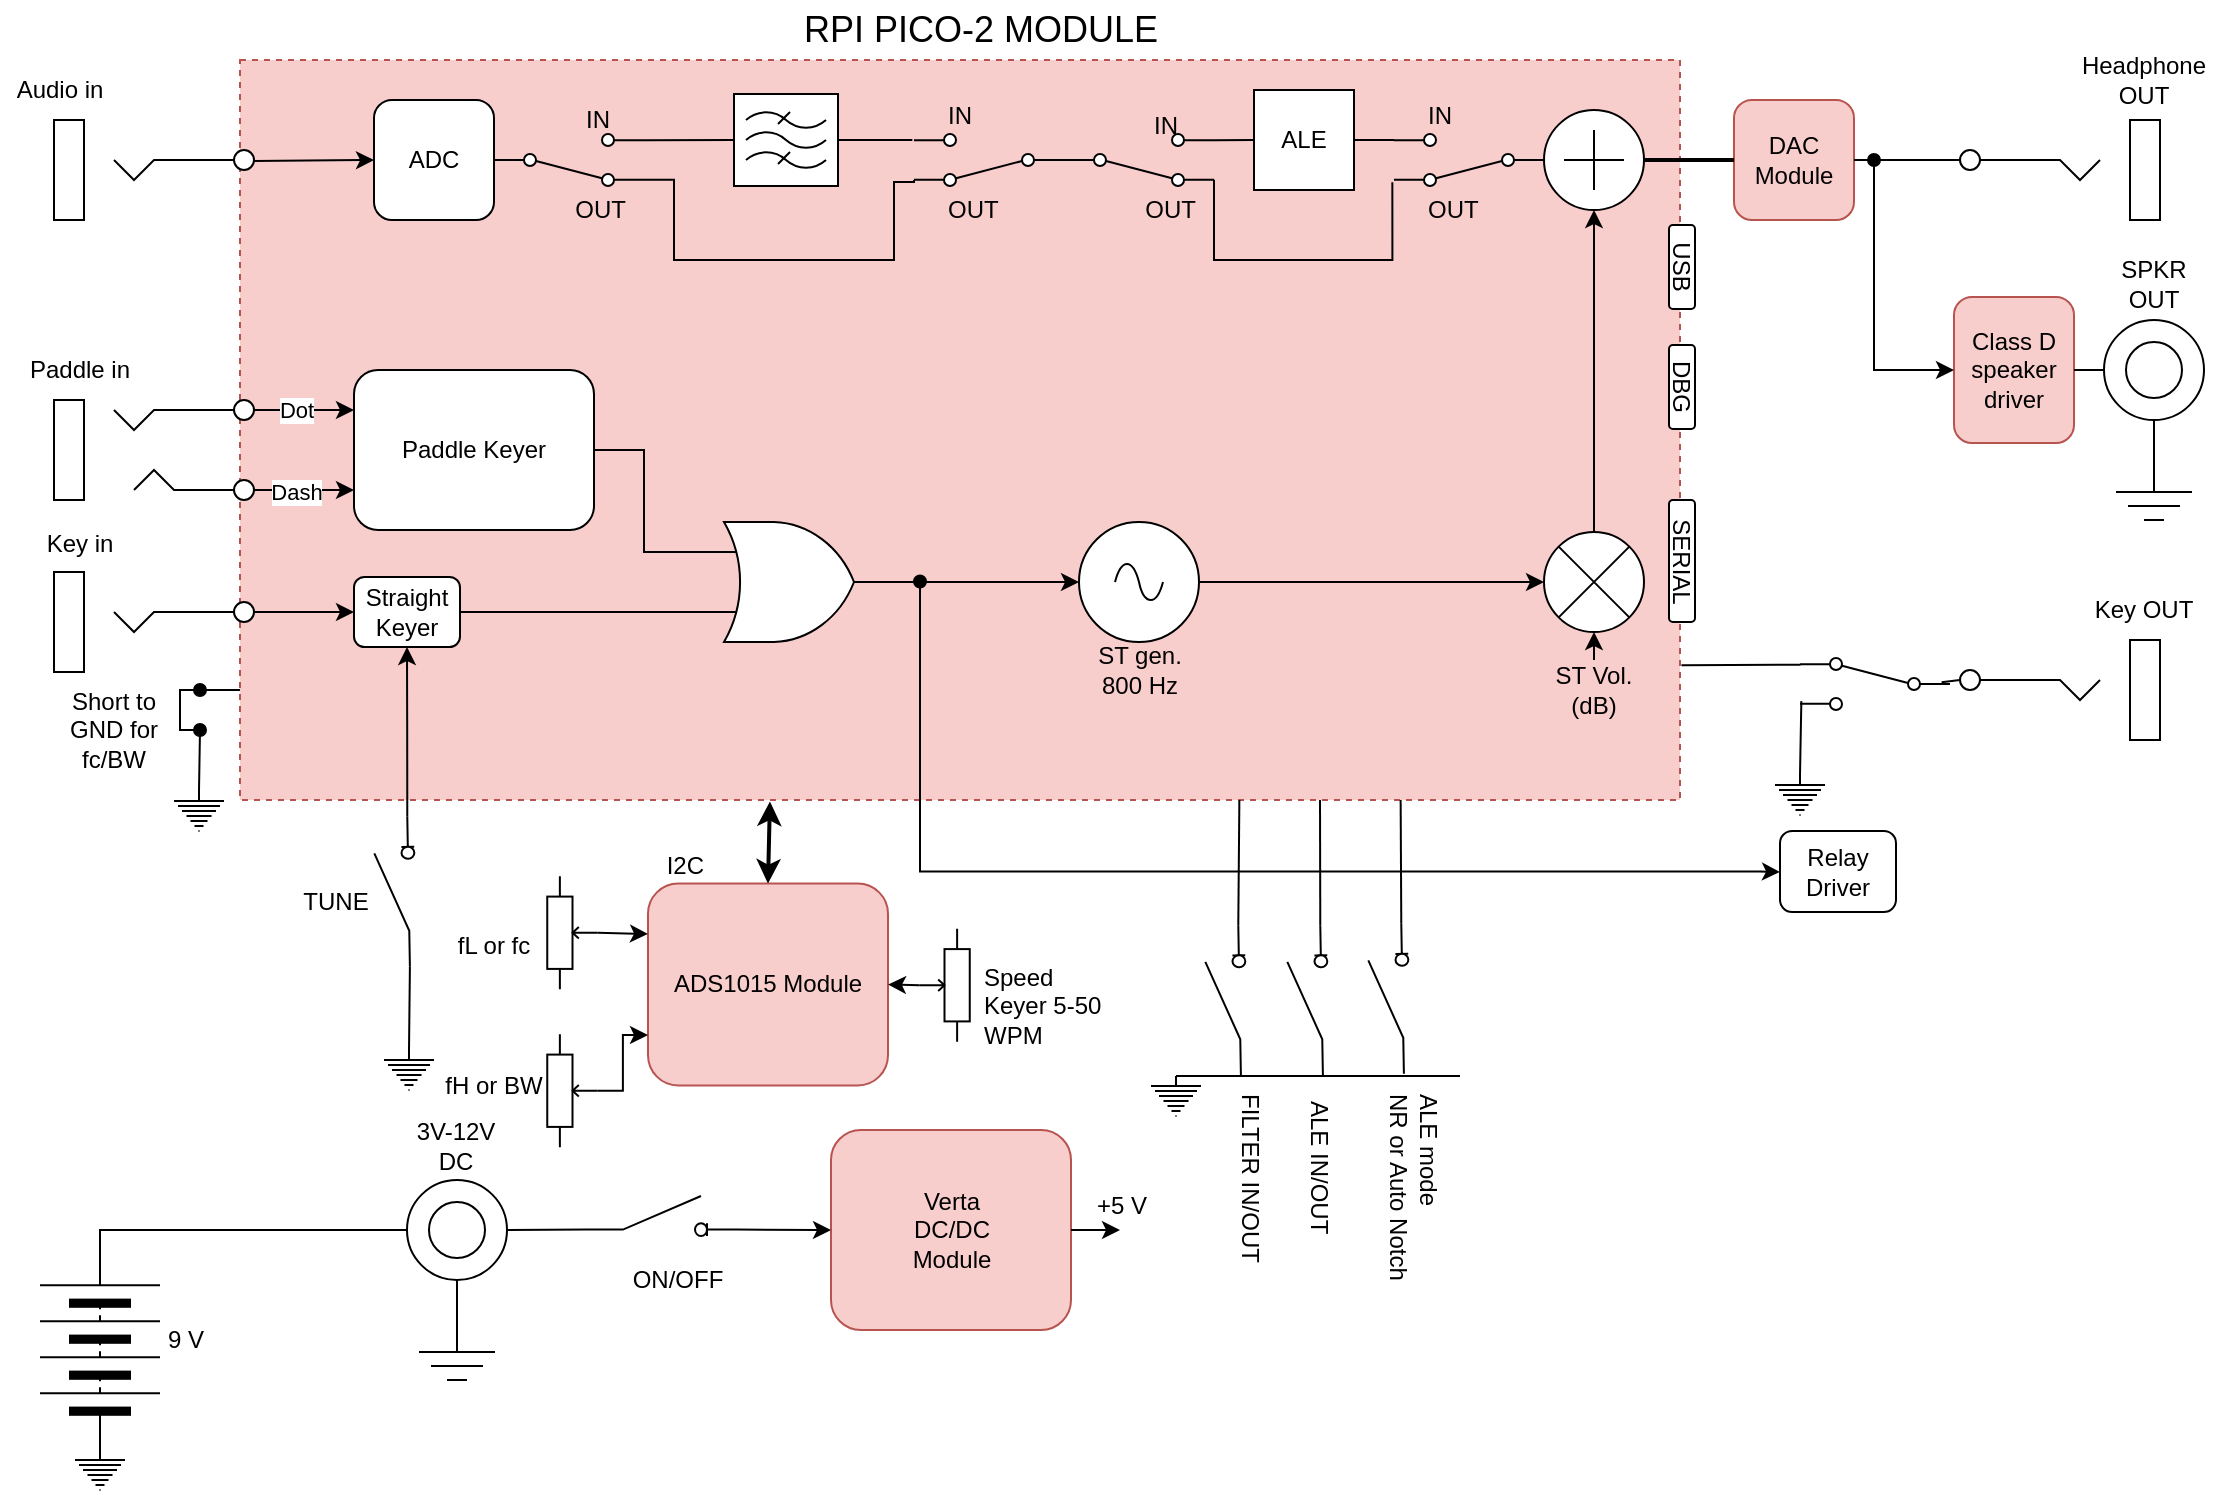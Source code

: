 <mxfile version="23.1.5" type="device">
  <diagram name="Page-1" id="WFrUDJ5ElDzRTScYxQNK">
    <mxGraphModel dx="563" dy="507" grid="1" gridSize="10" guides="1" tooltips="1" connect="1" arrows="1" fold="1" page="1" pageScale="1" pageWidth="1169" pageHeight="827" math="0" shadow="0">
      <root>
        <mxCell id="0" />
        <mxCell id="1" parent="0" />
        <mxCell id="-VLR4NxWH152356EFmxW-97" value="" style="rounded=0;whiteSpace=wrap;html=1;fillColor=#f8cecc;dashed=1;strokeColor=#b85450;" vertex="1" parent="1">
          <mxGeometry x="140" y="45" width="720" height="370" as="geometry" />
        </mxCell>
        <mxCell id="-VLR4NxWH152356EFmxW-6" value="" style="endArrow=classic;html=1;rounded=0;exitX=0.777;exitY=0.235;exitDx=0;exitDy=0;exitPerimeter=0;" edge="1" parent="1">
          <mxGeometry width="50" height="50" relative="1" as="geometry">
            <mxPoint x="145.85" y="95.5" as="sourcePoint" />
            <mxPoint x="207" y="95" as="targetPoint" />
          </mxGeometry>
        </mxCell>
        <mxCell id="-VLR4NxWH152356EFmxW-7" value="ADC" style="rounded=1;whiteSpace=wrap;html=1;" vertex="1" parent="1">
          <mxGeometry x="207" y="65" width="60" height="60" as="geometry" />
        </mxCell>
        <mxCell id="-VLR4NxWH152356EFmxW-9" value="" style="verticalLabelPosition=bottom;shadow=0;dashed=0;align=center;html=1;verticalAlign=top;shape=mxgraph.electrical.abstract.filter;" vertex="1" parent="1">
          <mxGeometry x="387" y="62" width="52" height="46" as="geometry" />
        </mxCell>
        <mxCell id="-VLR4NxWH152356EFmxW-10" value="" style="html=1;shape=mxgraph.electrical.electro-mechanical.twoWaySwitch;aspect=fixed;elSwitchState=2;flipV=1;" vertex="1" parent="1">
          <mxGeometry x="267" y="82" width="75" height="26" as="geometry" />
        </mxCell>
        <mxCell id="-VLR4NxWH152356EFmxW-11" value="" style="html=1;shape=mxgraph.electrical.electro-mechanical.twoWaySwitch;aspect=fixed;elSwitchState=2;flipH=1;flipV=1;" vertex="1" parent="1">
          <mxGeometry x="477" y="82" width="75" height="26" as="geometry" />
        </mxCell>
        <mxCell id="-VLR4NxWH152356EFmxW-14" value="" style="endArrow=none;html=1;rounded=0;exitX=1;exitY=0.5;exitDx=0;exitDy=0;exitPerimeter=0;entryX=1.011;entryY=0.883;entryDx=0;entryDy=0;entryPerimeter=0;" edge="1" parent="1" source="-VLR4NxWH152356EFmxW-9" target="-VLR4NxWH152356EFmxW-11">
          <mxGeometry width="50" height="50" relative="1" as="geometry">
            <mxPoint x="457" y="92" as="sourcePoint" />
            <mxPoint x="507" y="42" as="targetPoint" />
          </mxGeometry>
        </mxCell>
        <mxCell id="-VLR4NxWH152356EFmxW-15" value="" style="endArrow=none;html=1;rounded=0;exitX=1;exitY=0.12;exitDx=0;exitDy=0;entryX=0;entryY=0.5;entryDx=0;entryDy=0;entryPerimeter=0;" edge="1" parent="1" source="-VLR4NxWH152356EFmxW-10" target="-VLR4NxWH152356EFmxW-9">
          <mxGeometry width="50" height="50" relative="1" as="geometry">
            <mxPoint x="377" y="155" as="sourcePoint" />
            <mxPoint x="427" y="105" as="targetPoint" />
          </mxGeometry>
        </mxCell>
        <mxCell id="-VLR4NxWH152356EFmxW-16" value="" style="endArrow=none;html=1;rounded=0;exitX=1;exitY=0.88;exitDx=0;exitDy=0;edgeStyle=orthogonalEdgeStyle;" edge="1" parent="1" source="-VLR4NxWH152356EFmxW-10">
          <mxGeometry width="50" height="50" relative="1" as="geometry">
            <mxPoint x="237" y="385" as="sourcePoint" />
            <mxPoint x="477" y="105" as="targetPoint" />
            <Array as="points">
              <mxPoint x="357" y="105" />
              <mxPoint x="357" y="145" />
              <mxPoint x="467" y="145" />
              <mxPoint x="467" y="106" />
              <mxPoint x="477" y="106" />
            </Array>
          </mxGeometry>
        </mxCell>
        <mxCell id="-VLR4NxWH152356EFmxW-19" value="" style="html=1;shape=mxgraph.electrical.electro-mechanical.twoWaySwitch;aspect=fixed;elSwitchState=2;flipV=1;" vertex="1" parent="1">
          <mxGeometry x="552" y="82" width="75" height="26" as="geometry" />
        </mxCell>
        <mxCell id="-VLR4NxWH152356EFmxW-20" value="" style="endArrow=none;html=1;rounded=0;exitX=1;exitY=0.12;exitDx=0;exitDy=0;entryX=0;entryY=0.5;entryDx=0;entryDy=0;" edge="1" parent="1" source="-VLR4NxWH152356EFmxW-19" target="-VLR4NxWH152356EFmxW-21">
          <mxGeometry width="50" height="50" relative="1" as="geometry">
            <mxPoint x="687" y="225" as="sourcePoint" />
            <mxPoint x="737" y="175" as="targetPoint" />
          </mxGeometry>
        </mxCell>
        <mxCell id="-VLR4NxWH152356EFmxW-21" value="ALE" style="whiteSpace=wrap;html=1;aspect=fixed;" vertex="1" parent="1">
          <mxGeometry x="647" y="60" width="50" height="50" as="geometry" />
        </mxCell>
        <mxCell id="-VLR4NxWH152356EFmxW-23" value="" style="endArrow=none;html=1;rounded=0;exitX=1;exitY=0.5;exitDx=0;exitDy=0;" edge="1" parent="1" source="-VLR4NxWH152356EFmxW-21">
          <mxGeometry width="50" height="50" relative="1" as="geometry">
            <mxPoint x="727" y="82" as="sourcePoint" />
            <mxPoint x="717" y="85" as="targetPoint" />
          </mxGeometry>
        </mxCell>
        <mxCell id="-VLR4NxWH152356EFmxW-24" value="" style="html=1;shape=mxgraph.electrical.electro-mechanical.twoWaySwitch;aspect=fixed;elSwitchState=2;flipH=1;flipV=1;" vertex="1" parent="1">
          <mxGeometry x="717" y="82" width="75" height="26" as="geometry" />
        </mxCell>
        <mxCell id="-VLR4NxWH152356EFmxW-25" value="" style="endArrow=none;html=1;rounded=0;entryX=1.011;entryY=0.074;entryDx=0;entryDy=0;entryPerimeter=0;exitX=1;exitY=0.88;exitDx=0;exitDy=0;edgeStyle=orthogonalEdgeStyle;" edge="1" parent="1" source="-VLR4NxWH152356EFmxW-19" target="-VLR4NxWH152356EFmxW-24">
          <mxGeometry width="50" height="50" relative="1" as="geometry">
            <mxPoint x="467" y="365" as="sourcePoint" />
            <mxPoint x="517" y="315" as="targetPoint" />
            <Array as="points">
              <mxPoint x="627" y="145" />
              <mxPoint x="716" y="145" />
            </Array>
          </mxGeometry>
        </mxCell>
        <mxCell id="-VLR4NxWH152356EFmxW-27" value="ALE mode&lt;br&gt;NR or Auto Notch" style="text;html=1;align=left;verticalAlign=middle;whiteSpace=wrap;rounded=0;rotation=90;" vertex="1" parent="1">
          <mxGeometry x="667" y="605" width="120" height="30" as="geometry" />
        </mxCell>
        <mxCell id="-VLR4NxWH152356EFmxW-30" value="fL or fc" style="text;html=1;align=center;verticalAlign=middle;whiteSpace=wrap;rounded=0;" vertex="1" parent="1">
          <mxGeometry x="237" y="473" width="60" height="30" as="geometry" />
        </mxCell>
        <mxCell id="-VLR4NxWH152356EFmxW-31" value="fH or BW" style="text;html=1;align=center;verticalAlign=middle;whiteSpace=wrap;rounded=0;" vertex="1" parent="1">
          <mxGeometry x="237" y="543" width="60" height="30" as="geometry" />
        </mxCell>
        <mxCell id="-VLR4NxWH152356EFmxW-32" value="" style="verticalLabelPosition=bottom;shadow=0;dashed=0;align=center;html=1;verticalAlign=top;shape=mxgraph.electrical.abstract.summation_point;" vertex="1" parent="1">
          <mxGeometry x="792" y="70" width="50" height="50" as="geometry" />
        </mxCell>
        <mxCell id="-VLR4NxWH152356EFmxW-33" value="DAC&lt;br&gt;Module" style="rounded=1;whiteSpace=wrap;html=1;fillColor=#f8cecc;strokeColor=#b85450;" vertex="1" parent="1">
          <mxGeometry x="887" y="65" width="60" height="60" as="geometry" />
        </mxCell>
        <mxCell id="-VLR4NxWH152356EFmxW-34" value="" style="endArrow=none;html=1;rounded=0;exitX=1;exitY=0.5;exitDx=0;exitDy=0;exitPerimeter=0;entryX=0;entryY=0.5;entryDx=0;entryDy=0;strokeWidth=2;" edge="1" parent="1" source="-VLR4NxWH152356EFmxW-32" target="-VLR4NxWH152356EFmxW-33">
          <mxGeometry width="50" height="50" relative="1" as="geometry">
            <mxPoint x="847" y="215" as="sourcePoint" />
            <mxPoint x="897" y="165" as="targetPoint" />
          </mxGeometry>
        </mxCell>
        <mxCell id="-VLR4NxWH152356EFmxW-35" value="Paddle Keyer" style="rounded=1;whiteSpace=wrap;html=1;" vertex="1" parent="1">
          <mxGeometry x="197" y="200" width="120" height="80" as="geometry" />
        </mxCell>
        <mxCell id="-VLR4NxWH152356EFmxW-37" value="Speed&lt;br&gt;Keyer 5-50 WPM" style="text;html=1;align=left;verticalAlign=middle;whiteSpace=wrap;rounded=0;" vertex="1" parent="1">
          <mxGeometry x="510" y="503" width="80" height="30" as="geometry" />
        </mxCell>
        <mxCell id="-VLR4NxWH152356EFmxW-38" value="" style="pointerEvents=1;verticalLabelPosition=bottom;shadow=0;dashed=0;align=center;html=1;verticalAlign=top;shape=mxgraph.electrical.miscellaneous.3_conductor_jack" vertex="1" parent="1">
          <mxGeometry x="47" y="215" width="100" height="50" as="geometry" />
        </mxCell>
        <mxCell id="-VLR4NxWH152356EFmxW-39" value="" style="pointerEvents=1;verticalLabelPosition=bottom;shadow=0;dashed=0;align=center;html=1;verticalAlign=top;shape=mxgraph.electrical.miscellaneous.2_conductor_jack" vertex="1" parent="1">
          <mxGeometry x="47" y="75" width="100" height="50" as="geometry" />
        </mxCell>
        <mxCell id="-VLR4NxWH152356EFmxW-41" value="" style="endArrow=classic;html=1;rounded=0;exitX=1;exitY=0.1;exitDx=0;exitDy=0;exitPerimeter=0;entryX=0;entryY=0.25;entryDx=0;entryDy=0;" edge="1" parent="1" source="-VLR4NxWH152356EFmxW-38" target="-VLR4NxWH152356EFmxW-35">
          <mxGeometry width="50" height="50" relative="1" as="geometry">
            <mxPoint x="127" y="355" as="sourcePoint" />
            <mxPoint x="177" y="305" as="targetPoint" />
          </mxGeometry>
        </mxCell>
        <mxCell id="-VLR4NxWH152356EFmxW-43" value="Dot" style="edgeLabel;html=1;align=center;verticalAlign=middle;resizable=0;points=[];" vertex="1" connectable="0" parent="-VLR4NxWH152356EFmxW-41">
          <mxGeometry x="-0.187" relative="1" as="geometry">
            <mxPoint as="offset" />
          </mxGeometry>
        </mxCell>
        <mxCell id="-VLR4NxWH152356EFmxW-42" value="" style="endArrow=classic;html=1;rounded=0;exitX=1;exitY=0.9;exitDx=0;exitDy=0;exitPerimeter=0;entryX=0;entryY=0.75;entryDx=0;entryDy=0;" edge="1" parent="1" source="-VLR4NxWH152356EFmxW-38" target="-VLR4NxWH152356EFmxW-35">
          <mxGeometry width="50" height="50" relative="1" as="geometry">
            <mxPoint x="147" y="365" as="sourcePoint" />
            <mxPoint x="197" y="315" as="targetPoint" />
          </mxGeometry>
        </mxCell>
        <mxCell id="-VLR4NxWH152356EFmxW-44" value="Dash" style="edgeLabel;html=1;align=center;verticalAlign=middle;resizable=0;points=[];" vertex="1" connectable="0" parent="-VLR4NxWH152356EFmxW-42">
          <mxGeometry x="-0.164" y="-1" relative="1" as="geometry">
            <mxPoint as="offset" />
          </mxGeometry>
        </mxCell>
        <mxCell id="-VLR4NxWH152356EFmxW-45" value="" style="pointerEvents=1;verticalLabelPosition=bottom;shadow=0;dashed=0;align=center;html=1;verticalAlign=top;shape=mxgraph.electrical.miscellaneous.2_conductor_jack" vertex="1" parent="1">
          <mxGeometry x="47" y="301" width="100" height="50" as="geometry" />
        </mxCell>
        <mxCell id="-VLR4NxWH152356EFmxW-46" value="" style="pointerEvents=1;verticalLabelPosition=bottom;shadow=0;dashed=0;align=center;html=1;verticalAlign=top;shape=mxgraph.electrical.signal_sources.source;aspect=fixed;points=[[0.5,0,0],[1,0.5,0],[0.5,1,0],[0,0.5,0]];elSignalType=ac;" vertex="1" parent="1">
          <mxGeometry x="559.5" y="276" width="60" height="60" as="geometry" />
        </mxCell>
        <mxCell id="-VLR4NxWH152356EFmxW-47" value="" style="verticalLabelPosition=bottom;shadow=0;dashed=0;align=center;html=1;verticalAlign=top;shape=mxgraph.electrical.abstract.multiplier;" vertex="1" parent="1">
          <mxGeometry x="792" y="281" width="50" height="50" as="geometry" />
        </mxCell>
        <mxCell id="-VLR4NxWH152356EFmxW-49" value="" style="verticalLabelPosition=bottom;shadow=0;dashed=0;align=center;html=1;verticalAlign=top;shape=mxgraph.electrical.logic_gates.logic_gate;operation=or;" vertex="1" parent="1">
          <mxGeometry x="367" y="276" width="100" height="60" as="geometry" />
        </mxCell>
        <mxCell id="-VLR4NxWH152356EFmxW-50" value="Straight Keyer" style="rounded=1;whiteSpace=wrap;html=1;" vertex="1" parent="1">
          <mxGeometry x="197" y="303.5" width="53" height="35" as="geometry" />
        </mxCell>
        <mxCell id="-VLR4NxWH152356EFmxW-51" value="" style="endArrow=classic;html=1;rounded=0;entryX=0;entryY=0.5;entryDx=0;entryDy=0;exitX=1;exitY=0.4;exitDx=0;exitDy=0;exitPerimeter=0;" edge="1" parent="1" source="-VLR4NxWH152356EFmxW-45" target="-VLR4NxWH152356EFmxW-50">
          <mxGeometry width="50" height="50" relative="1" as="geometry">
            <mxPoint x="117" y="382" as="sourcePoint" />
            <mxPoint x="167" y="332" as="targetPoint" />
          </mxGeometry>
        </mxCell>
        <mxCell id="-VLR4NxWH152356EFmxW-52" value="" style="endArrow=none;html=1;rounded=0;exitX=1;exitY=0.5;exitDx=0;exitDy=0;entryX=0;entryY=0.25;entryDx=0;entryDy=0;entryPerimeter=0;edgeStyle=orthogonalEdgeStyle;" edge="1" parent="1" source="-VLR4NxWH152356EFmxW-35" target="-VLR4NxWH152356EFmxW-49">
          <mxGeometry width="50" height="50" relative="1" as="geometry">
            <mxPoint x="467" y="435" as="sourcePoint" />
            <mxPoint x="517" y="385" as="targetPoint" />
          </mxGeometry>
        </mxCell>
        <mxCell id="-VLR4NxWH152356EFmxW-53" value="" style="endArrow=none;html=1;rounded=0;exitX=1;exitY=0.5;exitDx=0;exitDy=0;entryX=0;entryY=0.75;entryDx=0;entryDy=0;entryPerimeter=0;edgeStyle=orthogonalEdgeStyle;" edge="1" parent="1" source="-VLR4NxWH152356EFmxW-50" target="-VLR4NxWH152356EFmxW-49">
          <mxGeometry width="50" height="50" relative="1" as="geometry">
            <mxPoint x="527" y="495" as="sourcePoint" />
            <mxPoint x="577" y="445" as="targetPoint" />
          </mxGeometry>
        </mxCell>
        <mxCell id="-VLR4NxWH152356EFmxW-54" value="" style="endArrow=classic;html=1;rounded=0;exitX=1;exitY=0.5;exitDx=0;exitDy=0;exitPerimeter=0;entryX=0;entryY=0.5;entryDx=0;entryDy=0;entryPerimeter=0;" edge="1" parent="1" source="-VLR4NxWH152356EFmxW-49" target="-VLR4NxWH152356EFmxW-46">
          <mxGeometry width="50" height="50" relative="1" as="geometry">
            <mxPoint x="447" y="395" as="sourcePoint" />
            <mxPoint x="497" y="345" as="targetPoint" />
          </mxGeometry>
        </mxCell>
        <mxCell id="-VLR4NxWH152356EFmxW-55" value="" style="endArrow=classic;html=1;rounded=0;exitX=1;exitY=0.5;exitDx=0;exitDy=0;exitPerimeter=0;entryX=0;entryY=0.5;entryDx=0;entryDy=0;entryPerimeter=0;" edge="1" parent="1" source="-VLR4NxWH152356EFmxW-46" target="-VLR4NxWH152356EFmxW-47">
          <mxGeometry width="50" height="50" relative="1" as="geometry">
            <mxPoint x="837" y="415" as="sourcePoint" />
            <mxPoint x="887" y="365" as="targetPoint" />
          </mxGeometry>
        </mxCell>
        <mxCell id="-VLR4NxWH152356EFmxW-56" value="" style="endArrow=classic;html=1;rounded=0;exitX=0.5;exitY=0;exitDx=0;exitDy=0;exitPerimeter=0;entryX=0.5;entryY=1;entryDx=0;entryDy=0;entryPerimeter=0;" edge="1" parent="1" source="-VLR4NxWH152356EFmxW-47" target="-VLR4NxWH152356EFmxW-32">
          <mxGeometry width="50" height="50" relative="1" as="geometry">
            <mxPoint x="907" y="275" as="sourcePoint" />
            <mxPoint x="957" y="225" as="targetPoint" />
          </mxGeometry>
        </mxCell>
        <mxCell id="-VLR4NxWH152356EFmxW-57" value="" style="endArrow=classic;html=1;rounded=0;entryX=0.5;entryY=1;entryDx=0;entryDy=0;entryPerimeter=0;" edge="1" parent="1" target="-VLR4NxWH152356EFmxW-47">
          <mxGeometry width="50" height="50" relative="1" as="geometry">
            <mxPoint x="817" y="345" as="sourcePoint" />
            <mxPoint x="817" y="325" as="targetPoint" />
          </mxGeometry>
        </mxCell>
        <mxCell id="-VLR4NxWH152356EFmxW-58" value="ST Vol. (dB)" style="text;html=1;align=center;verticalAlign=middle;whiteSpace=wrap;rounded=0;" vertex="1" parent="1">
          <mxGeometry x="787" y="345" width="60" height="30" as="geometry" />
        </mxCell>
        <mxCell id="-VLR4NxWH152356EFmxW-59" value="ST gen. 800 Hz" style="text;html=1;align=center;verticalAlign=middle;whiteSpace=wrap;rounded=0;" vertex="1" parent="1">
          <mxGeometry x="559.5" y="335" width="60" height="30" as="geometry" />
        </mxCell>
        <mxCell id="-VLR4NxWH152356EFmxW-60" value="Class D speaker driver" style="rounded=1;whiteSpace=wrap;html=1;fillColor=#f8cecc;strokeColor=#b85450;" vertex="1" parent="1">
          <mxGeometry x="997" y="163.5" width="60" height="73" as="geometry" />
        </mxCell>
        <mxCell id="-VLR4NxWH152356EFmxW-61" value="" style="pointerEvents=1;verticalLabelPosition=bottom;shadow=0;dashed=0;align=center;html=1;verticalAlign=top;shape=mxgraph.electrical.miscellaneous.2_conductor_jack;flipH=1;" vertex="1" parent="1">
          <mxGeometry x="1000" y="75" width="100" height="50" as="geometry" />
        </mxCell>
        <mxCell id="-VLR4NxWH152356EFmxW-63" value="" style="endArrow=none;html=1;rounded=0;exitX=1;exitY=0.5;exitDx=0;exitDy=0;entryX=1;entryY=0.4;entryDx=0;entryDy=0;entryPerimeter=0;" edge="1" parent="1" source="-VLR4NxWH152356EFmxW-33" target="-VLR4NxWH152356EFmxW-61">
          <mxGeometry width="50" height="50" relative="1" as="geometry">
            <mxPoint x="907" y="295" as="sourcePoint" />
            <mxPoint x="957" y="245" as="targetPoint" />
          </mxGeometry>
        </mxCell>
        <mxCell id="-VLR4NxWH152356EFmxW-64" value="" style="endArrow=classic;html=1;rounded=0;entryX=0;entryY=0.5;entryDx=0;entryDy=0;edgeStyle=orthogonalEdgeStyle;startArrow=oval;startFill=1;" edge="1" parent="1" target="-VLR4NxWH152356EFmxW-60">
          <mxGeometry width="50" height="50" relative="1" as="geometry">
            <mxPoint x="957" y="95" as="sourcePoint" />
            <mxPoint x="967" y="225" as="targetPoint" />
            <Array as="points">
              <mxPoint x="957" y="200" />
            </Array>
          </mxGeometry>
        </mxCell>
        <mxCell id="-VLR4NxWH152356EFmxW-65" value="" style="pointerEvents=1;verticalLabelPosition=bottom;shadow=0;dashed=0;align=center;html=1;verticalAlign=top;shape=mxgraph.electrical.miscellaneous.shielded_jack_plug" vertex="1" parent="1">
          <mxGeometry x="1072" y="175" width="50" height="100" as="geometry" />
        </mxCell>
        <mxCell id="-VLR4NxWH152356EFmxW-66" value="" style="endArrow=none;html=1;rounded=0;exitX=1;exitY=0.5;exitDx=0;exitDy=0;entryX=0;entryY=0.25;entryDx=0;entryDy=0;entryPerimeter=0;" edge="1" parent="1" source="-VLR4NxWH152356EFmxW-60" target="-VLR4NxWH152356EFmxW-65">
          <mxGeometry width="50" height="50" relative="1" as="geometry">
            <mxPoint x="1017" y="365" as="sourcePoint" />
            <mxPoint x="1067" y="315" as="targetPoint" />
          </mxGeometry>
        </mxCell>
        <mxCell id="-VLR4NxWH152356EFmxW-67" value="Audio in" style="text;html=1;align=center;verticalAlign=middle;whiteSpace=wrap;rounded=0;" vertex="1" parent="1">
          <mxGeometry x="20" y="45" width="60" height="30" as="geometry" />
        </mxCell>
        <mxCell id="-VLR4NxWH152356EFmxW-68" value="Paddle in" style="text;html=1;align=center;verticalAlign=middle;whiteSpace=wrap;rounded=0;" vertex="1" parent="1">
          <mxGeometry x="30" y="185" width="60" height="30" as="geometry" />
        </mxCell>
        <mxCell id="-VLR4NxWH152356EFmxW-69" value="Key in" style="text;html=1;align=center;verticalAlign=middle;whiteSpace=wrap;rounded=0;" vertex="1" parent="1">
          <mxGeometry x="30" y="272" width="60" height="30" as="geometry" />
        </mxCell>
        <mxCell id="-VLR4NxWH152356EFmxW-72" value="TUNE" style="text;html=1;align=center;verticalAlign=middle;whiteSpace=wrap;rounded=0;" vertex="1" parent="1">
          <mxGeometry x="158" y="451" width="60" height="30" as="geometry" />
        </mxCell>
        <mxCell id="-VLR4NxWH152356EFmxW-74" value="" style="endArrow=classic;html=1;rounded=0;entryX=0.5;entryY=1;entryDx=0;entryDy=0;exitX=1;exitY=0.84;exitDx=0;exitDy=0;edgeStyle=orthogonalEdgeStyle;" edge="1" parent="1" source="-VLR4NxWH152356EFmxW-124" target="-VLR4NxWH152356EFmxW-50">
          <mxGeometry width="50" height="50" relative="1" as="geometry">
            <mxPoint x="223.644" y="360.387" as="sourcePoint" />
            <mxPoint x="240" y="332" as="targetPoint" />
          </mxGeometry>
        </mxCell>
        <mxCell id="-VLR4NxWH152356EFmxW-75" value="IN" style="text;html=1;align=right;verticalAlign=middle;whiteSpace=wrap;rounded=0;" vertex="1" parent="1">
          <mxGeometry x="267" y="60" width="60" height="30" as="geometry" />
        </mxCell>
        <mxCell id="-VLR4NxWH152356EFmxW-76" value="OUT" style="text;html=1;align=right;verticalAlign=middle;whiteSpace=wrap;rounded=0;" vertex="1" parent="1">
          <mxGeometry x="274.5" y="105" width="60" height="30" as="geometry" />
        </mxCell>
        <mxCell id="-VLR4NxWH152356EFmxW-78" value="OUT" style="text;html=1;align=left;verticalAlign=middle;whiteSpace=wrap;rounded=0;" vertex="1" parent="1">
          <mxGeometry x="492" y="105" width="60" height="30" as="geometry" />
        </mxCell>
        <mxCell id="-VLR4NxWH152356EFmxW-79" value="IN" style="text;html=1;align=left;verticalAlign=middle;whiteSpace=wrap;rounded=0;" vertex="1" parent="1">
          <mxGeometry x="492" y="57.5" width="60" height="30" as="geometry" />
        </mxCell>
        <mxCell id="-VLR4NxWH152356EFmxW-80" value="IN" style="text;html=1;align=right;verticalAlign=middle;whiteSpace=wrap;rounded=0;" vertex="1" parent="1">
          <mxGeometry x="551" y="62.5" width="60" height="30" as="geometry" />
        </mxCell>
        <mxCell id="-VLR4NxWH152356EFmxW-81" value="OUT" style="text;html=1;align=right;verticalAlign=middle;whiteSpace=wrap;rounded=0;" vertex="1" parent="1">
          <mxGeometry x="559.5" y="105" width="60" height="30" as="geometry" />
        </mxCell>
        <mxCell id="-VLR4NxWH152356EFmxW-82" value="IN" style="text;html=1;align=left;verticalAlign=middle;whiteSpace=wrap;rounded=0;" vertex="1" parent="1">
          <mxGeometry x="732" y="57.5" width="60" height="30" as="geometry" />
        </mxCell>
        <mxCell id="-VLR4NxWH152356EFmxW-83" value="OUT" style="text;html=1;align=left;verticalAlign=middle;whiteSpace=wrap;rounded=0;" vertex="1" parent="1">
          <mxGeometry x="732" y="105" width="60" height="30" as="geometry" />
        </mxCell>
        <mxCell id="-VLR4NxWH152356EFmxW-84" value="Headphone&lt;br&gt;OUT" style="text;html=1;align=center;verticalAlign=middle;whiteSpace=wrap;rounded=0;" vertex="1" parent="1">
          <mxGeometry x="1062" y="40" width="60" height="30" as="geometry" />
        </mxCell>
        <mxCell id="-VLR4NxWH152356EFmxW-85" value="SPKR OUT" style="text;html=1;align=center;verticalAlign=middle;whiteSpace=wrap;rounded=0;" vertex="1" parent="1">
          <mxGeometry x="1067" y="142" width="60" height="30" as="geometry" />
        </mxCell>
        <mxCell id="-VLR4NxWH152356EFmxW-86" value="Relay Driver" style="rounded=1;whiteSpace=wrap;html=1;" vertex="1" parent="1">
          <mxGeometry x="910" y="430.5" width="58" height="40.5" as="geometry" />
        </mxCell>
        <mxCell id="-VLR4NxWH152356EFmxW-88" value="" style="pointerEvents=1;verticalLabelPosition=bottom;shadow=0;dashed=0;align=center;html=1;verticalAlign=top;shape=mxgraph.electrical.miscellaneous.2_conductor_jack;flipH=1;" vertex="1" parent="1">
          <mxGeometry x="1000" y="335" width="100" height="50" as="geometry" />
        </mxCell>
        <mxCell id="-VLR4NxWH152356EFmxW-89" value="" style="endArrow=none;html=1;rounded=0;entryX=1;entryY=0.4;entryDx=0;entryDy=0;entryPerimeter=0;exitX=0.056;exitY=0.468;exitDx=0;exitDy=0;exitPerimeter=0;" edge="1" parent="1" source="-VLR4NxWH152356EFmxW-91" target="-VLR4NxWH152356EFmxW-88">
          <mxGeometry width="50" height="50" relative="1" as="geometry">
            <mxPoint x="990.025" y="363.5" as="sourcePoint" />
            <mxPoint x="790" y="241" as="targetPoint" />
          </mxGeometry>
        </mxCell>
        <mxCell id="-VLR4NxWH152356EFmxW-91" value="" style="html=1;shape=mxgraph.electrical.electro-mechanical.twoWaySwitch;aspect=fixed;elSwitchState=2;flipH=1;flipV=0;" vertex="1" parent="1">
          <mxGeometry x="920" y="344" width="75" height="26" as="geometry" />
        </mxCell>
        <mxCell id="-VLR4NxWH152356EFmxW-92" value="" style="pointerEvents=1;verticalLabelPosition=bottom;shadow=0;dashed=0;align=center;html=1;verticalAlign=top;shape=mxgraph.electrical.signal_sources.protective_earth;" vertex="1" parent="1">
          <mxGeometry x="907.5" y="402.5" width="25" height="20" as="geometry" />
        </mxCell>
        <mxCell id="-VLR4NxWH152356EFmxW-94" value="" style="endArrow=classic;html=1;rounded=0;entryX=0;entryY=0.5;entryDx=0;entryDy=0;edgeStyle=orthogonalEdgeStyle;startArrow=oval;startFill=1;endSize=6;startSize=6;strokeWidth=1;" edge="1" parent="1">
          <mxGeometry width="50" height="50" relative="1" as="geometry">
            <mxPoint x="480" y="305.75" as="sourcePoint" />
            <mxPoint x="910.0" y="451" as="targetPoint" />
            <Array as="points">
              <mxPoint x="480" y="450.75" />
              <mxPoint x="900" y="450.75" />
            </Array>
          </mxGeometry>
        </mxCell>
        <mxCell id="-VLR4NxWH152356EFmxW-96" value="Key OUT" style="text;html=1;align=center;verticalAlign=middle;whiteSpace=wrap;rounded=0;" vertex="1" parent="1">
          <mxGeometry x="1062" y="305" width="60" height="30" as="geometry" />
        </mxCell>
        <mxCell id="-VLR4NxWH152356EFmxW-98" value="" style="endArrow=none;html=1;rounded=0;exitX=0.5;exitY=0;exitDx=0;exitDy=0;exitPerimeter=0;entryX=0.991;entryY=0.829;entryDx=0;entryDy=0;entryPerimeter=0;" edge="1" parent="1" source="-VLR4NxWH152356EFmxW-92" target="-VLR4NxWH152356EFmxW-91">
          <mxGeometry width="50" height="50" relative="1" as="geometry">
            <mxPoint x="870" y="415" as="sourcePoint" />
            <mxPoint x="920" y="370" as="targetPoint" />
          </mxGeometry>
        </mxCell>
        <mxCell id="-VLR4NxWH152356EFmxW-99" value="Verta&lt;br&gt;DC/DC&lt;br&gt;Module" style="rounded=1;whiteSpace=wrap;html=1;fillColor=#f8cecc;strokeColor=#b85450;" vertex="1" parent="1">
          <mxGeometry x="435.5" y="580" width="120" height="100" as="geometry" />
        </mxCell>
        <mxCell id="-VLR4NxWH152356EFmxW-100" value="" style="pointerEvents=1;verticalLabelPosition=bottom;shadow=0;dashed=0;align=center;html=1;verticalAlign=top;shape=mxgraph.electrical.miscellaneous.shielded_jack_plug" vertex="1" parent="1">
          <mxGeometry x="223.5" y="605" width="50" height="100" as="geometry" />
        </mxCell>
        <mxCell id="-VLR4NxWH152356EFmxW-102" value="" style="endArrow=classic;html=1;rounded=0;exitX=1;exitY=0.5;exitDx=0;exitDy=0;" edge="1" parent="1" source="-VLR4NxWH152356EFmxW-99">
          <mxGeometry width="50" height="50" relative="1" as="geometry">
            <mxPoint x="605.5" y="644" as="sourcePoint" />
            <mxPoint x="580" y="630" as="targetPoint" />
          </mxGeometry>
        </mxCell>
        <mxCell id="-VLR4NxWH152356EFmxW-103" value="+5 V" style="text;html=1;align=center;verticalAlign=middle;whiteSpace=wrap;rounded=0;" vertex="1" parent="1">
          <mxGeometry x="551" y="603" width="60" height="30" as="geometry" />
        </mxCell>
        <mxCell id="-VLR4NxWH152356EFmxW-105" value="" style="pointerEvents=1;verticalLabelPosition=bottom;shadow=0;dashed=0;align=center;html=1;verticalAlign=top;shape=mxgraph.electrical.miscellaneous.batteryStack;rotation=-90;" vertex="1" parent="1">
          <mxGeometry x="20" y="660" width="100" height="60" as="geometry" />
        </mxCell>
        <mxCell id="-VLR4NxWH152356EFmxW-106" value="" style="pointerEvents=1;verticalLabelPosition=bottom;shadow=0;dashed=0;align=center;html=1;verticalAlign=top;shape=mxgraph.electrical.signal_sources.protective_earth;" vertex="1" parent="1">
          <mxGeometry x="57.5" y="740" width="25" height="20" as="geometry" />
        </mxCell>
        <mxCell id="-VLR4NxWH152356EFmxW-107" value="" style="endArrow=none;html=1;rounded=0;exitX=1;exitY=0.5;exitDx=0;exitDy=0;entryX=0;entryY=0.25;entryDx=0;entryDy=0;edgeStyle=orthogonalEdgeStyle;entryPerimeter=0;" edge="1" parent="1" source="-VLR4NxWH152356EFmxW-105" target="-VLR4NxWH152356EFmxW-100">
          <mxGeometry width="50" height="50" relative="1" as="geometry">
            <mxPoint x="250" y="770" as="sourcePoint" />
            <mxPoint x="300" y="720" as="targetPoint" />
          </mxGeometry>
        </mxCell>
        <mxCell id="-VLR4NxWH152356EFmxW-108" value="9 V" style="text;html=1;align=center;verticalAlign=middle;whiteSpace=wrap;rounded=0;" vertex="1" parent="1">
          <mxGeometry x="82.5" y="670" width="60" height="30" as="geometry" />
        </mxCell>
        <mxCell id="-VLR4NxWH152356EFmxW-109" value="" style="endArrow=none;html=1;rounded=0;exitX=0.5;exitY=0;exitDx=0;exitDy=0;exitPerimeter=0;entryX=0;entryY=0.5;entryDx=0;entryDy=0;" edge="1" parent="1" source="-VLR4NxWH152356EFmxW-106" target="-VLR4NxWH152356EFmxW-105">
          <mxGeometry width="50" height="50" relative="1" as="geometry">
            <mxPoint x="160" y="830" as="sourcePoint" />
            <mxPoint x="210" y="780" as="targetPoint" />
          </mxGeometry>
        </mxCell>
        <mxCell id="-VLR4NxWH152356EFmxW-110" value="" style="html=1;shape=mxgraph.electrical.electro-mechanical.switchDisconnector;aspect=fixed;elSwitchState=off;" vertex="1" parent="1">
          <mxGeometry x="313.5" y="613" width="75" height="20" as="geometry" />
        </mxCell>
        <mxCell id="-VLR4NxWH152356EFmxW-111" value="" style="endArrow=none;html=1;rounded=0;exitX=1;exitY=0.25;exitDx=0;exitDy=0;exitPerimeter=0;entryX=0;entryY=0.84;entryDx=0;entryDy=0;" edge="1" parent="1" source="-VLR4NxWH152356EFmxW-100" target="-VLR4NxWH152356EFmxW-110">
          <mxGeometry width="50" height="50" relative="1" as="geometry">
            <mxPoint x="393.5" y="795" as="sourcePoint" />
            <mxPoint x="443.5" y="745" as="targetPoint" />
          </mxGeometry>
        </mxCell>
        <mxCell id="-VLR4NxWH152356EFmxW-112" value="" style="endArrow=classic;html=1;rounded=0;exitX=1;exitY=0.84;exitDx=0;exitDy=0;entryX=0;entryY=0.5;entryDx=0;entryDy=0;" edge="1" parent="1" source="-VLR4NxWH152356EFmxW-110" target="-VLR4NxWH152356EFmxW-99">
          <mxGeometry width="50" height="50" relative="1" as="geometry">
            <mxPoint x="433.5" y="815" as="sourcePoint" />
            <mxPoint x="483.5" y="765" as="targetPoint" />
          </mxGeometry>
        </mxCell>
        <mxCell id="-VLR4NxWH152356EFmxW-114" value="ADS1015 Module" style="rounded=1;whiteSpace=wrap;html=1;fillColor=#f8cecc;strokeColor=#b85450;" vertex="1" parent="1">
          <mxGeometry x="344" y="456.75" width="120" height="101" as="geometry" />
        </mxCell>
        <mxCell id="-VLR4NxWH152356EFmxW-116" value="I2C" style="text;html=1;align=right;verticalAlign=middle;whiteSpace=wrap;rounded=0;" vertex="1" parent="1">
          <mxGeometry x="313.5" y="432.75" width="60" height="30" as="geometry" />
        </mxCell>
        <mxCell id="-VLR4NxWH152356EFmxW-117" value="" style="pointerEvents=1;verticalLabelPosition=bottom;shadow=0;dashed=0;align=center;html=1;verticalAlign=top;shape=mxgraph.electrical.resistors.potentiometer_1;rotation=-90;" vertex="1" parent="1">
          <mxGeometry x="278" y="468.75" width="56.5" height="25.25" as="geometry" />
        </mxCell>
        <mxCell id="-VLR4NxWH152356EFmxW-118" value="" style="pointerEvents=1;verticalLabelPosition=bottom;shadow=0;dashed=0;align=center;html=1;verticalAlign=top;shape=mxgraph.electrical.resistors.potentiometer_1;rotation=-90;" vertex="1" parent="1">
          <mxGeometry x="278" y="547.75" width="56.5" height="25.25" as="geometry" />
        </mxCell>
        <mxCell id="-VLR4NxWH152356EFmxW-119" value="" style="pointerEvents=1;verticalLabelPosition=bottom;shadow=0;dashed=0;align=center;html=1;verticalAlign=top;shape=mxgraph.electrical.resistors.potentiometer_1;rotation=-90;flipH=0;flipV=1;" vertex="1" parent="1">
          <mxGeometry x="464" y="495" width="56.5" height="25.25" as="geometry" />
        </mxCell>
        <mxCell id="-VLR4NxWH152356EFmxW-120" value="" style="endArrow=classic;startArrow=classic;html=1;rounded=0;exitX=0.5;exitY=0;exitDx=0;exitDy=0;strokeWidth=2;entryX=0.368;entryY=1.002;entryDx=0;entryDy=0;entryPerimeter=0;" edge="1" parent="1" source="-VLR4NxWH152356EFmxW-114" target="-VLR4NxWH152356EFmxW-97">
          <mxGeometry width="50" height="50" relative="1" as="geometry">
            <mxPoint x="400" y="440" as="sourcePoint" />
            <mxPoint x="404" y="410" as="targetPoint" />
          </mxGeometry>
        </mxCell>
        <mxCell id="-VLR4NxWH152356EFmxW-121" value="" style="endArrow=classic;html=1;rounded=0;entryX=0;entryY=0.25;entryDx=0;entryDy=0;exitX=0.5;exitY=1;exitDx=0;exitDy=0;exitPerimeter=0;" edge="1" parent="1" source="-VLR4NxWH152356EFmxW-117" target="-VLR4NxWH152356EFmxW-114">
          <mxGeometry width="50" height="50" relative="1" as="geometry">
            <mxPoint x="250" y="607.75" as="sourcePoint" />
            <mxPoint x="300" y="557.75" as="targetPoint" />
          </mxGeometry>
        </mxCell>
        <mxCell id="-VLR4NxWH152356EFmxW-122" value="" style="endArrow=classic;html=1;rounded=0;entryX=0;entryY=0.75;entryDx=0;entryDy=0;exitX=0.5;exitY=1;exitDx=0;exitDy=0;exitPerimeter=0;edgeStyle=orthogonalEdgeStyle;" edge="1" parent="1" source="-VLR4NxWH152356EFmxW-118" target="-VLR4NxWH152356EFmxW-114">
          <mxGeometry width="50" height="50" relative="1" as="geometry">
            <mxPoint x="320" y="617.75" as="sourcePoint" />
            <mxPoint x="370" y="567.75" as="targetPoint" />
          </mxGeometry>
        </mxCell>
        <mxCell id="-VLR4NxWH152356EFmxW-123" value="" style="endArrow=classic;html=1;rounded=0;entryX=1;entryY=0.5;entryDx=0;entryDy=0;exitX=0.5;exitY=1;exitDx=0;exitDy=0;exitPerimeter=0;" edge="1" parent="1" source="-VLR4NxWH152356EFmxW-119" target="-VLR4NxWH152356EFmxW-114">
          <mxGeometry width="50" height="50" relative="1" as="geometry">
            <mxPoint x="680" y="637.75" as="sourcePoint" />
            <mxPoint x="730" y="587.75" as="targetPoint" />
          </mxGeometry>
        </mxCell>
        <mxCell id="-VLR4NxWH152356EFmxW-124" value="" style="html=1;shape=mxgraph.electrical.electro-mechanical.switchDisconnector;aspect=fixed;elSwitchState=off;rotation=-91;" vertex="1" parent="1">
          <mxGeometry x="180" y="451" width="75" height="20" as="geometry" />
        </mxCell>
        <mxCell id="-VLR4NxWH152356EFmxW-125" value="" style="pointerEvents=1;verticalLabelPosition=bottom;shadow=0;dashed=0;align=center;html=1;verticalAlign=top;shape=mxgraph.electrical.signal_sources.protective_earth;" vertex="1" parent="1">
          <mxGeometry x="212" y="540" width="25" height="20" as="geometry" />
        </mxCell>
        <mxCell id="-VLR4NxWH152356EFmxW-126" value="" style="endArrow=none;html=1;rounded=0;entryX=0;entryY=0.84;entryDx=0;entryDy=0;exitX=0.5;exitY=0;exitDx=0;exitDy=0;exitPerimeter=0;" edge="1" parent="1" source="-VLR4NxWH152356EFmxW-125" target="-VLR4NxWH152356EFmxW-124">
          <mxGeometry width="50" height="50" relative="1" as="geometry">
            <mxPoint x="127" y="562.75" as="sourcePoint" />
            <mxPoint x="177" y="512.75" as="targetPoint" />
          </mxGeometry>
        </mxCell>
        <mxCell id="-VLR4NxWH152356EFmxW-127" value="" style="html=1;shape=mxgraph.electrical.electro-mechanical.switchDisconnector;aspect=fixed;elSwitchState=off;rotation=-91;" vertex="1" parent="1">
          <mxGeometry x="677" y="504.5" width="75" height="20" as="geometry" />
        </mxCell>
        <mxCell id="-VLR4NxWH152356EFmxW-128" value="" style="html=1;shape=mxgraph.electrical.electro-mechanical.switchDisconnector;aspect=fixed;elSwitchState=off;rotation=-91;" vertex="1" parent="1">
          <mxGeometry x="595.5" y="505.25" width="75" height="20" as="geometry" />
        </mxCell>
        <mxCell id="-VLR4NxWH152356EFmxW-129" value="" style="html=1;shape=mxgraph.electrical.electro-mechanical.switchDisconnector;aspect=fixed;elSwitchState=off;rotation=-91;" vertex="1" parent="1">
          <mxGeometry x="636.5" y="505.25" width="75" height="20" as="geometry" />
        </mxCell>
        <mxCell id="-VLR4NxWH152356EFmxW-130" value="" style="endArrow=none;html=1;rounded=0;exitX=0.5;exitY=0;exitDx=0;exitDy=0;exitPerimeter=0;" edge="1" parent="1" source="-VLR4NxWH152356EFmxW-142">
          <mxGeometry width="50" height="50" relative="1" as="geometry">
            <mxPoint x="610" y="553" as="sourcePoint" />
            <mxPoint x="750" y="553" as="targetPoint" />
          </mxGeometry>
        </mxCell>
        <mxCell id="-VLR4NxWH152356EFmxW-131" value="" style="endArrow=none;html=1;rounded=0;exitX=1;exitY=0.84;exitDx=0;exitDy=0;entryX=0.694;entryY=1;entryDx=0;entryDy=0;entryPerimeter=0;" edge="1" parent="1" source="-VLR4NxWH152356EFmxW-128" target="-VLR4NxWH152356EFmxW-97">
          <mxGeometry width="50" height="50" relative="1" as="geometry">
            <mxPoint x="760" y="650" as="sourcePoint" />
            <mxPoint x="640" y="460" as="targetPoint" />
          </mxGeometry>
        </mxCell>
        <mxCell id="-VLR4NxWH152356EFmxW-133" value="" style="endArrow=none;html=1;rounded=0;exitX=1;exitY=0.84;exitDx=0;exitDy=0;entryX=0.75;entryY=1;entryDx=0;entryDy=0;" edge="1" parent="1" source="-VLR4NxWH152356EFmxW-129" target="-VLR4NxWH152356EFmxW-97">
          <mxGeometry width="50" height="50" relative="1" as="geometry">
            <mxPoint x="840" y="610" as="sourcePoint" />
            <mxPoint x="890" y="560" as="targetPoint" />
          </mxGeometry>
        </mxCell>
        <mxCell id="-VLR4NxWH152356EFmxW-134" value="" style="endArrow=none;html=1;rounded=0;exitX=1;exitY=0.84;exitDx=0;exitDy=0;entryX=0.806;entryY=1;entryDx=0;entryDy=0;entryPerimeter=0;" edge="1" parent="1" source="-VLR4NxWH152356EFmxW-127" target="-VLR4NxWH152356EFmxW-97">
          <mxGeometry width="50" height="50" relative="1" as="geometry">
            <mxPoint x="827" y="580" as="sourcePoint" />
            <mxPoint x="720.73" y="419.07" as="targetPoint" />
          </mxGeometry>
        </mxCell>
        <mxCell id="-VLR4NxWH152356EFmxW-136" value="ALE IN/OUT" style="text;html=1;align=left;verticalAlign=middle;whiteSpace=wrap;rounded=0;rotation=90;" vertex="1" parent="1">
          <mxGeometry x="619.5" y="608" width="120" height="30" as="geometry" />
        </mxCell>
        <mxCell id="-VLR4NxWH152356EFmxW-138" value="FILTER IN/OUT" style="text;html=1;align=left;verticalAlign=middle;whiteSpace=wrap;rounded=0;rotation=90;" vertex="1" parent="1">
          <mxGeometry x="585" y="605" width="120" height="30" as="geometry" />
        </mxCell>
        <mxCell id="-VLR4NxWH152356EFmxW-139" value="ON/OFF" style="text;html=1;align=center;verticalAlign=middle;whiteSpace=wrap;rounded=0;" vertex="1" parent="1">
          <mxGeometry x="328.5" y="640" width="60" height="30" as="geometry" />
        </mxCell>
        <mxCell id="-VLR4NxWH152356EFmxW-140" value="3V-12V DC" style="text;html=1;align=center;verticalAlign=middle;whiteSpace=wrap;rounded=0;" vertex="1" parent="1">
          <mxGeometry x="218" y="573" width="60" height="30" as="geometry" />
        </mxCell>
        <mxCell id="-VLR4NxWH152356EFmxW-141" value="" style="endArrow=none;html=1;rounded=0;exitX=1.001;exitY=0.818;exitDx=0;exitDy=0;exitPerimeter=0;entryX=0.997;entryY=0.128;entryDx=0;entryDy=0;entryPerimeter=0;" edge="1" parent="1" source="-VLR4NxWH152356EFmxW-97" target="-VLR4NxWH152356EFmxW-91">
          <mxGeometry width="50" height="50" relative="1" as="geometry">
            <mxPoint x="864.14" y="346.36" as="sourcePoint" />
            <mxPoint x="920" y="345" as="targetPoint" />
          </mxGeometry>
        </mxCell>
        <mxCell id="-VLR4NxWH152356EFmxW-142" value="" style="pointerEvents=1;verticalLabelPosition=bottom;shadow=0;dashed=0;align=center;html=1;verticalAlign=top;shape=mxgraph.electrical.signal_sources.protective_earth;" vertex="1" parent="1">
          <mxGeometry x="595.5" y="553" width="25" height="20" as="geometry" />
        </mxCell>
        <mxCell id="-VLR4NxWH152356EFmxW-144" value="RPI PICO-2 MODULE" style="text;html=1;align=center;verticalAlign=middle;whiteSpace=wrap;rounded=0;fontSize=18;" vertex="1" parent="1">
          <mxGeometry x="408.5" y="15" width="202.5" height="30" as="geometry" />
        </mxCell>
        <mxCell id="-VLR4NxWH152356EFmxW-146" value="USB" style="rounded=1;whiteSpace=wrap;html=1;rotation=90;" vertex="1" parent="1">
          <mxGeometry x="840" y="142" width="42" height="13" as="geometry" />
        </mxCell>
        <mxCell id="-VLR4NxWH152356EFmxW-147" value="DBG" style="rounded=1;whiteSpace=wrap;html=1;rotation=90;" vertex="1" parent="1">
          <mxGeometry x="840" y="202" width="42" height="13" as="geometry" />
        </mxCell>
        <mxCell id="-VLR4NxWH152356EFmxW-149" value="SERIAL" style="rounded=1;whiteSpace=wrap;html=1;rotation=90;" vertex="1" parent="1">
          <mxGeometry x="830.5" y="289" width="61" height="13" as="geometry" />
        </mxCell>
        <mxCell id="-VLR4NxWH152356EFmxW-154" value="" style="endArrow=oval;html=1;rounded=0;endFill=1;" edge="1" parent="1">
          <mxGeometry width="50" height="50" relative="1" as="geometry">
            <mxPoint x="140" y="360" as="sourcePoint" />
            <mxPoint x="120" y="360" as="targetPoint" />
          </mxGeometry>
        </mxCell>
        <mxCell id="-VLR4NxWH152356EFmxW-155" value="" style="endArrow=oval;html=1;rounded=0;endFill=1;exitX=0.5;exitY=0;exitDx=0;exitDy=0;exitPerimeter=0;" edge="1" parent="1" source="-VLR4NxWH152356EFmxW-156">
          <mxGeometry width="50" height="50" relative="1" as="geometry">
            <mxPoint x="120" y="400" as="sourcePoint" />
            <mxPoint x="120" y="380" as="targetPoint" />
          </mxGeometry>
        </mxCell>
        <mxCell id="-VLR4NxWH152356EFmxW-156" value="" style="pointerEvents=1;verticalLabelPosition=bottom;shadow=0;dashed=0;align=center;html=1;verticalAlign=top;shape=mxgraph.electrical.signal_sources.protective_earth;" vertex="1" parent="1">
          <mxGeometry x="107" y="410.5" width="25" height="20" as="geometry" />
        </mxCell>
        <mxCell id="-VLR4NxWH152356EFmxW-157" value="" style="endArrow=none;html=1;rounded=0;edgeStyle=orthogonalEdgeStyle;" edge="1" parent="1">
          <mxGeometry width="50" height="50" relative="1" as="geometry">
            <mxPoint x="120" y="380" as="sourcePoint" />
            <mxPoint x="120" y="360" as="targetPoint" />
            <Array as="points">
              <mxPoint x="110" y="380" />
              <mxPoint x="110" y="360" />
            </Array>
          </mxGeometry>
        </mxCell>
        <mxCell id="-VLR4NxWH152356EFmxW-158" value="Short to GND for fc/BW" style="text;html=1;align=center;verticalAlign=middle;whiteSpace=wrap;rounded=0;" vertex="1" parent="1">
          <mxGeometry x="47" y="365" width="60" height="30" as="geometry" />
        </mxCell>
      </root>
    </mxGraphModel>
  </diagram>
</mxfile>
